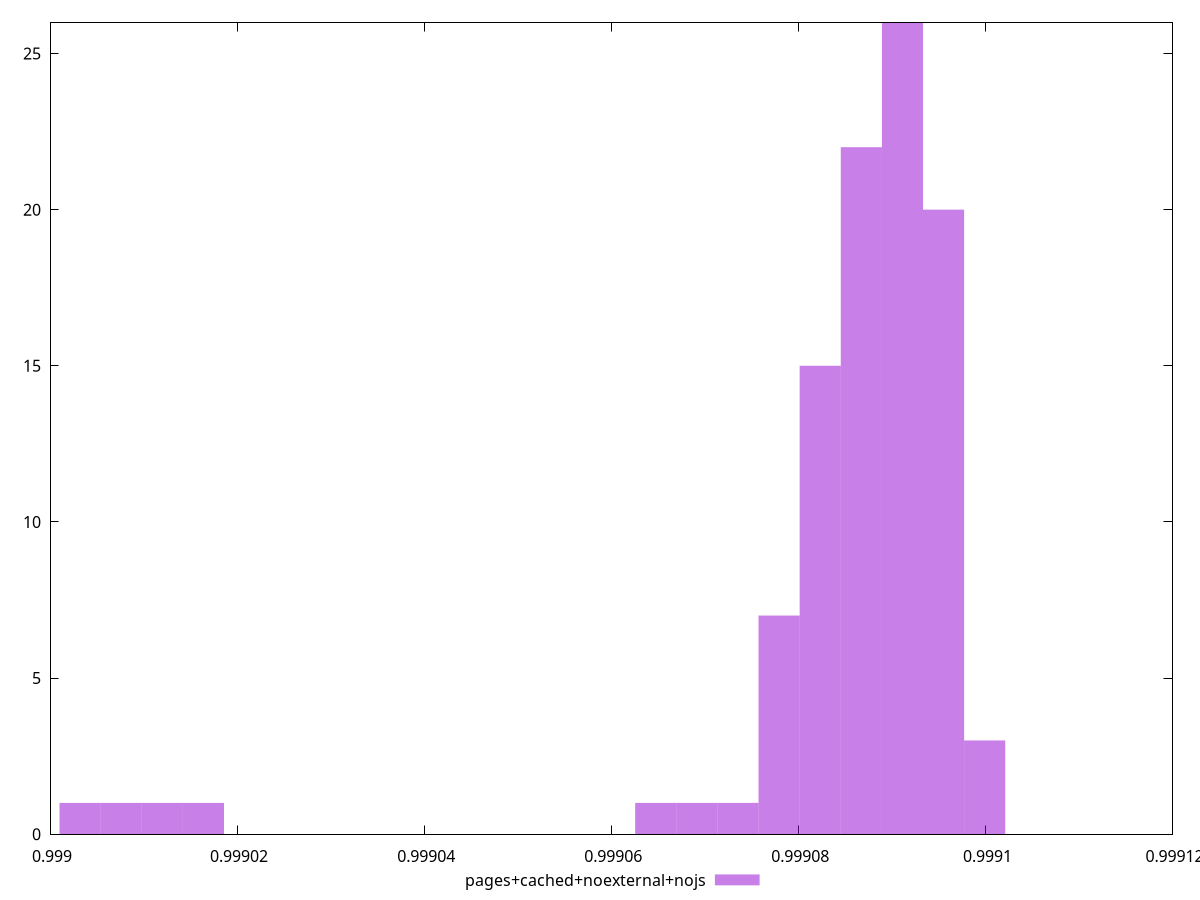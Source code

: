 $_pagesCachedNoexternalNojs <<EOF
0.9990867349676577 22
0.9990691517585172 1
0.9990911307699427 26
0.9990999223745131 3
0.9990779433630874 7
0.9990735475608022 1
0.9990955265722279 20
0.9990823391653725 15
0.9990076105265254 1
0.9990120063288105 1
0.9990032147242403 1
0.9990164021310957 1
0.999064755956232 1
EOF
set key outside below
set terminal pngcairo
set output "report_00004_2020-11-02T20-21-41.718Z/first-cpu-idle/pages+cached+noexternal+nojs//hist.png"
set yrange [0:26]
set boxwidth 0.0000043958022851244605
set style fill transparent solid 0.5 noborder
plot $_pagesCachedNoexternalNojs title "pages+cached+noexternal+nojs" with boxes ,